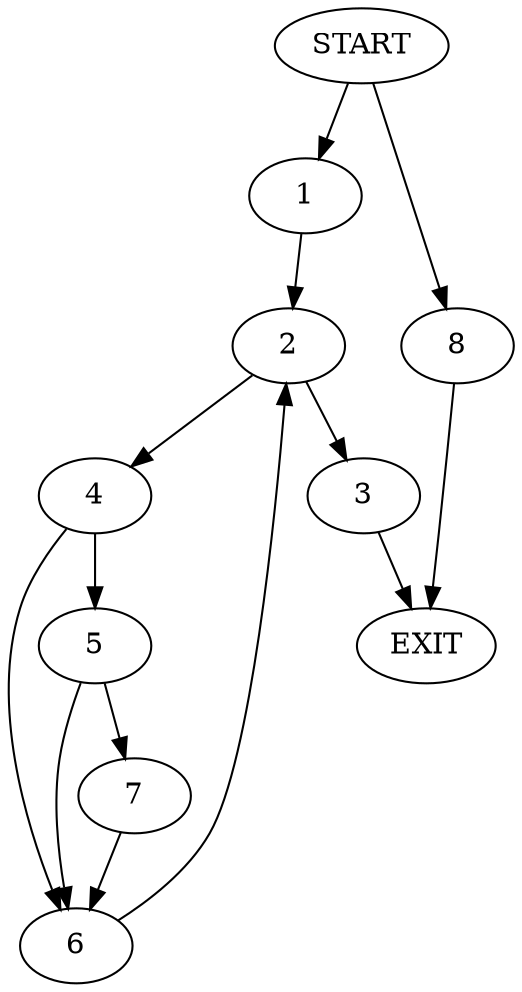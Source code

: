 digraph {
0 [label="START"]
9 [label="EXIT"]
0 -> 1
1 -> 2
2 -> 3
2 -> 4
3 -> 9
4 -> 5
4 -> 6
5 -> 6
5 -> 7
6 -> 2
7 -> 6
0 -> 8
8 -> 9
}
